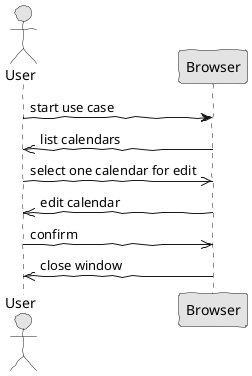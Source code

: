 @startuml  analysis.png
skinparam handwritten true
skinparam monochrome true
skinparam packageStyle rect
skinparam defaultFontName FG Virgil
skinparam shadowing false

actor User

User -> Browser : start use case
Browser ->> User : list calendars
User ->> Browser : select one calendar for edit
Browser ->> User : edit calendar
User ->> Browser :confirm
Browser ->> User : close window


@enduml
